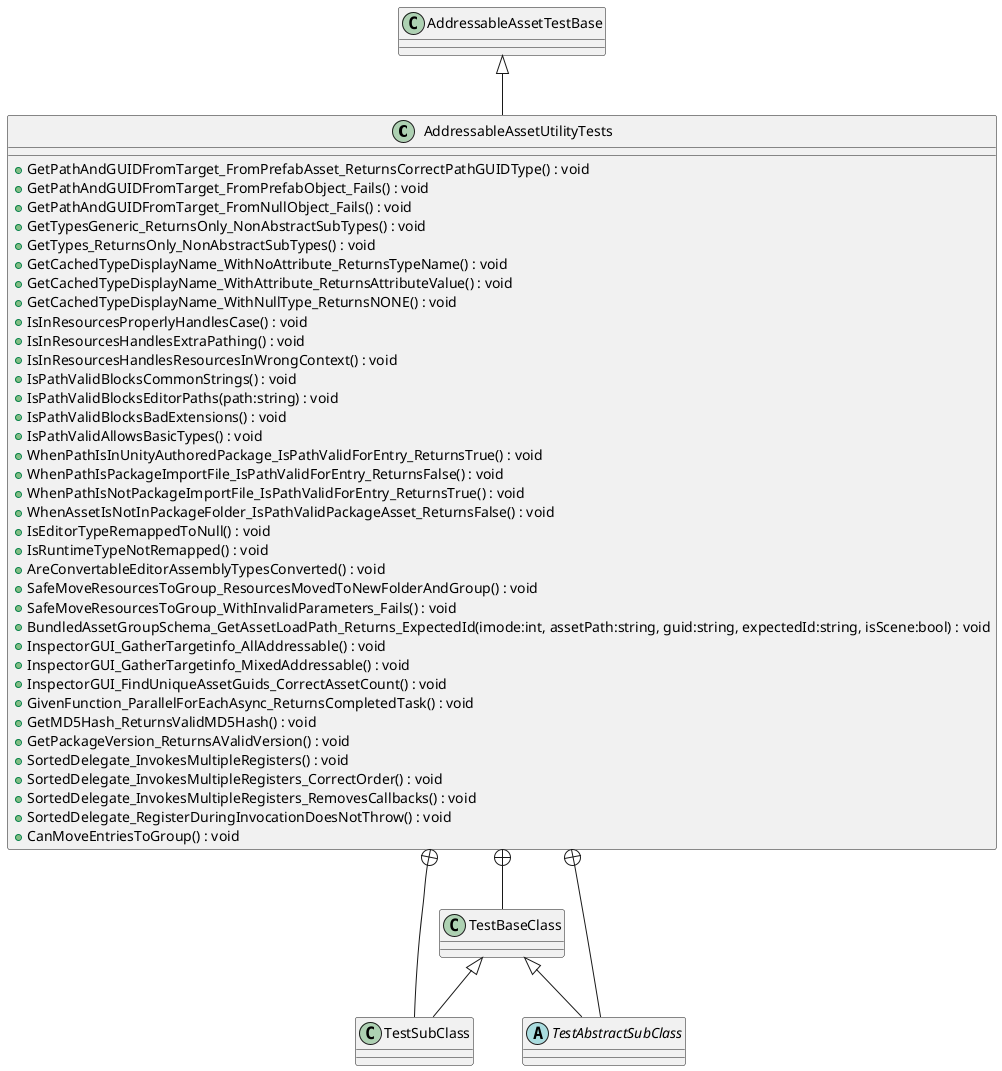 @startuml
class AddressableAssetUtilityTests {
    + GetPathAndGUIDFromTarget_FromPrefabAsset_ReturnsCorrectPathGUIDType() : void
    + GetPathAndGUIDFromTarget_FromPrefabObject_Fails() : void
    + GetPathAndGUIDFromTarget_FromNullObject_Fails() : void
    + GetTypesGeneric_ReturnsOnly_NonAbstractSubTypes() : void
    + GetTypes_ReturnsOnly_NonAbstractSubTypes() : void
    + GetCachedTypeDisplayName_WithNoAttribute_ReturnsTypeName() : void
    + GetCachedTypeDisplayName_WithAttribute_ReturnsAttributeValue() : void
    + GetCachedTypeDisplayName_WithNullType_ReturnsNONE() : void
    + IsInResourcesProperlyHandlesCase() : void
    + IsInResourcesHandlesExtraPathing() : void
    + IsInResourcesHandlesResourcesInWrongContext() : void
    + IsPathValidBlocksCommonStrings() : void
    + IsPathValidBlocksEditorPaths(path:string) : void
    + IsPathValidBlocksBadExtensions() : void
    + IsPathValidAllowsBasicTypes() : void
    + WhenPathIsInUnityAuthoredPackage_IsPathValidForEntry_ReturnsTrue() : void
    + WhenPathIsPackageImportFile_IsPathValidForEntry_ReturnsFalse() : void
    + WhenPathIsNotPackageImportFile_IsPathValidForEntry_ReturnsTrue() : void
    + WhenAssetIsNotInPackageFolder_IsPathValidPackageAsset_ReturnsFalse() : void
    + IsEditorTypeRemappedToNull() : void
    + IsRuntimeTypeNotRemapped() : void
    + AreConvertableEditorAssemblyTypesConverted() : void
    + SafeMoveResourcesToGroup_ResourcesMovedToNewFolderAndGroup() : void
    + SafeMoveResourcesToGroup_WithInvalidParameters_Fails() : void
    + BundledAssetGroupSchema_GetAssetLoadPath_Returns_ExpectedId(imode:int, assetPath:string, guid:string, expectedId:string, isScene:bool) : void
    + InspectorGUI_GatherTargetinfo_AllAddressable() : void
    + InspectorGUI_GatherTargetinfo_MixedAddressable() : void
    + InspectorGUI_FindUniqueAssetGuids_CorrectAssetCount() : void
    + GivenFunction_ParallelForEachAsync_ReturnsCompletedTask() : void
    + GetMD5Hash_ReturnsValidMD5Hash() : void
    + GetPackageVersion_ReturnsAValidVersion() : void
    + SortedDelegate_InvokesMultipleRegisters() : void
    + SortedDelegate_InvokesMultipleRegisters_CorrectOrder() : void
    + SortedDelegate_InvokesMultipleRegisters_RemovesCallbacks() : void
    + SortedDelegate_RegisterDuringInvocationDoesNotThrow() : void
    + CanMoveEntriesToGroup() : void
}
class TestBaseClass {
}
class TestSubClass {
}
abstract class TestAbstractSubClass {
}
AddressableAssetTestBase <|-- AddressableAssetUtilityTests
AddressableAssetUtilityTests +-- TestBaseClass
AddressableAssetUtilityTests +-- TestSubClass
TestBaseClass <|-- TestSubClass
AddressableAssetUtilityTests +-- TestAbstractSubClass
TestBaseClass <|-- TestAbstractSubClass
@enduml
